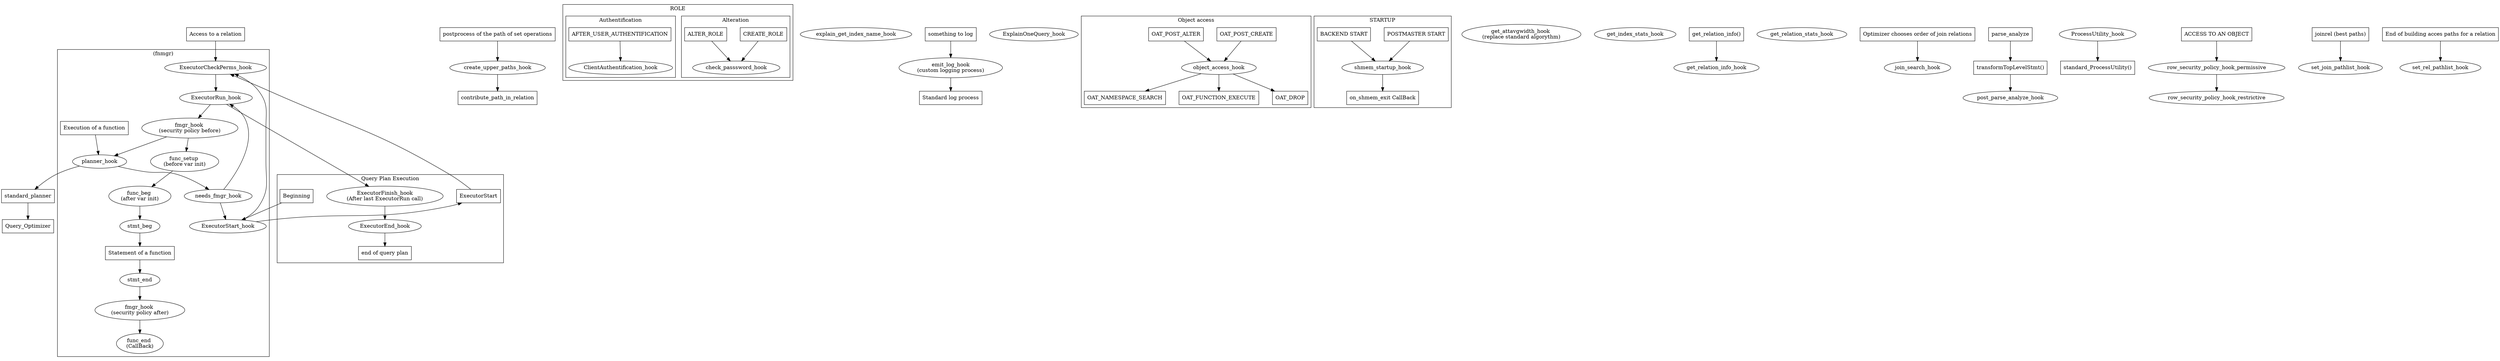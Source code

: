 digraph hooks {
    //rankdir=TR
    node [shape=box];
    nodesep=0.5;
    ExecutorCheckPerms_hook     [shape=ellipse];
    create_upper_paths_hook     [shape=ellipse];
    check_passsword_hook        [shape=ellipse];
    ClientAuthentification_hook [shape=ellipse];
    explain_get_index_name_hook [shape=ellipse];
    emit_log_hook               [shape=ellipse][label="emit_log_hook\n(custom logging process)"];
    ExplainOneQuery_hook        [shape=ellipse];
    needs_fmgr_hook             [shape=ellipse];


	subgraph cluster_0 {label="(fnmgr)" ;
    	fmgr_hook1                   [shape=ellipse][label="fmgr_hook \n(security policy before)"];
    	fmgr_hook2                   [shape=ellipse][label="fmgr_hook \n(security policy after)"];
    	func_beg                    [shape=ellipse][label="func_beg \n(after var init)"];
    	func_end                    [shape=ellipse][label="func_end \n(CallBack)"];
    	func_setup                  [shape=ellipse][label="func_setup \n(before var init)"];
    	"Statement of a function" ;
      "Execution of a function" ;
    	needs_fmgr_hook             [shape=ellipse];
    	stmt_beg                    [shape=ellipse];
    	stmt_end                    [shape=ellipse];

    	"Execution of a function" -> planner_hook -> needs_fmgr_hook ;
      needs_fmgr_hook -> ExecutorStart_hook -> ExecutorCheckPerms_hook;
      needs_fmgr_hook -> ExecutorRun_hook -> fmgr_hook1 -> planner_hook;
    	fmgr_hook1 -> func_setup  -> func_beg;
    	fmgr_hook2 -> func_end;
    	stmt_beg -> "Statement of a function" -> stmt_end;
    	func_beg -> stmt_beg;
    	stmt_end -> fmgr_hook2;
    }

 	subgraph cluster_1 { label="Object access";
    	object_access_hook          [shape=ellipse];

    	"OAT_POST_CREATE" -> object_access_hook;
    	"OAT_POST_ALTER" -> object_access_hook;
    	object_access_hook -> "OAT_DROP";
    	object_access_hook -> "OAT_NAMESPACE_SEARCH";
    	object_access_hook -> "OAT_FUNCTION_EXECUTE";
    }


	subgraph cluster_2 {
	label="STARTUP";
    	shmem_startup_hook          [shape=ellipse];

    	"POSTMASTER START" -> shmem_startup_hook ;
    	"BACKEND START" -> shmem_startup_hook ;
    	shmem_startup_hook -> "on_shmem_exit CallBack";
    }

    "Access to a relation" ->  ExecutorCheckPerms_hook;

	subgraph cluster_3 {
    label="Query Plan Execution";
    ExecutorStart_hook          [shape=ellipse];
    ExecutorCheckPerms_hook     [shape=ellipse];
    ExecutorRun_hook            [shape=ellipse];
    ExecutorEnd_hook            [shape=ellipse];
    ExecutorFinish_hook [shape=ellipse][label="ExecutorFinish_hook\n(After last ExecutorRun call)"];
		"Beginning"
        -> ExecutorStart_hook
        -> ExecutorStart
        -> ExecutorCheckPerms_hook
		    -> ExecutorRun_hook
        -> ExecutorFinish_hook
		    -> ExecutorEnd_hook
    	-> "end of query plan";
	}

	subgraph cluster_4 {
	label="ROLE"

		subgraph cluster_5 {
		label="Alteration";
    		{ CREATE_ROLE, ALTER_ROLE } -> check_passsword_hook ;
    	}

		subgraph cluster_6 {
		label="Authentification";
    		AFTER_USER_AUTHENTIFICATION -> ClientAuthentification_hook ;
		}
	}



    get_attavgwidth_hook        [shape=ellipse][label="get_attavgwidth_hook \n(replace standard algorythm)"];

    get_index_stats_hook        [shape=ellipse];

    get_relation_info_hook      [shape=ellipse];
    "get_relation_info()" -> get_relation_info_hook;

    get_relation_stats_hook     [shape=ellipse];

    join_search_hook            [shape=ellipse];
    "Optimizer chooses order of join relations" -> join_search_hook;


    planner_hook                [shape=ellipse];
    planner_hook -> standard_planner-> Query_Optimizer;

    post_parse_analyze_hook     [shape=ellipse];
    parse_analyze -> "transformTopLevelStmt()" -> post_parse_analyze_hook;

    ProcessUtility_hook         [shape=ellipse];
    ProcessUtility_hook -> "standard_ProcessUtility()";

    row_security_policy_hook_permissive     [shape=ellipse];
    row_security_policy_hook_restrictive    [shape=ellipse];
    "ACCESS TO AN OBJECT" -> row_security_policy_hook_permissive -> row_security_policy_hook_restrictive;

    set_join_pathlist_hook      [shape=ellipse];
    "joinrel (best paths)" -> set_join_pathlist_hook;

    set_rel_pathlist_hook       [shape=ellipse];
    "End of building acces paths for a relation" -> set_rel_pathlist_hook;
    "postprocess of the path of set operations"
        -> create_upper_paths_hook
        -> contribute_path_in_relation ;

    "something to log"
        -> emit_log_hook
        -> "Standard log process"  ;
}
